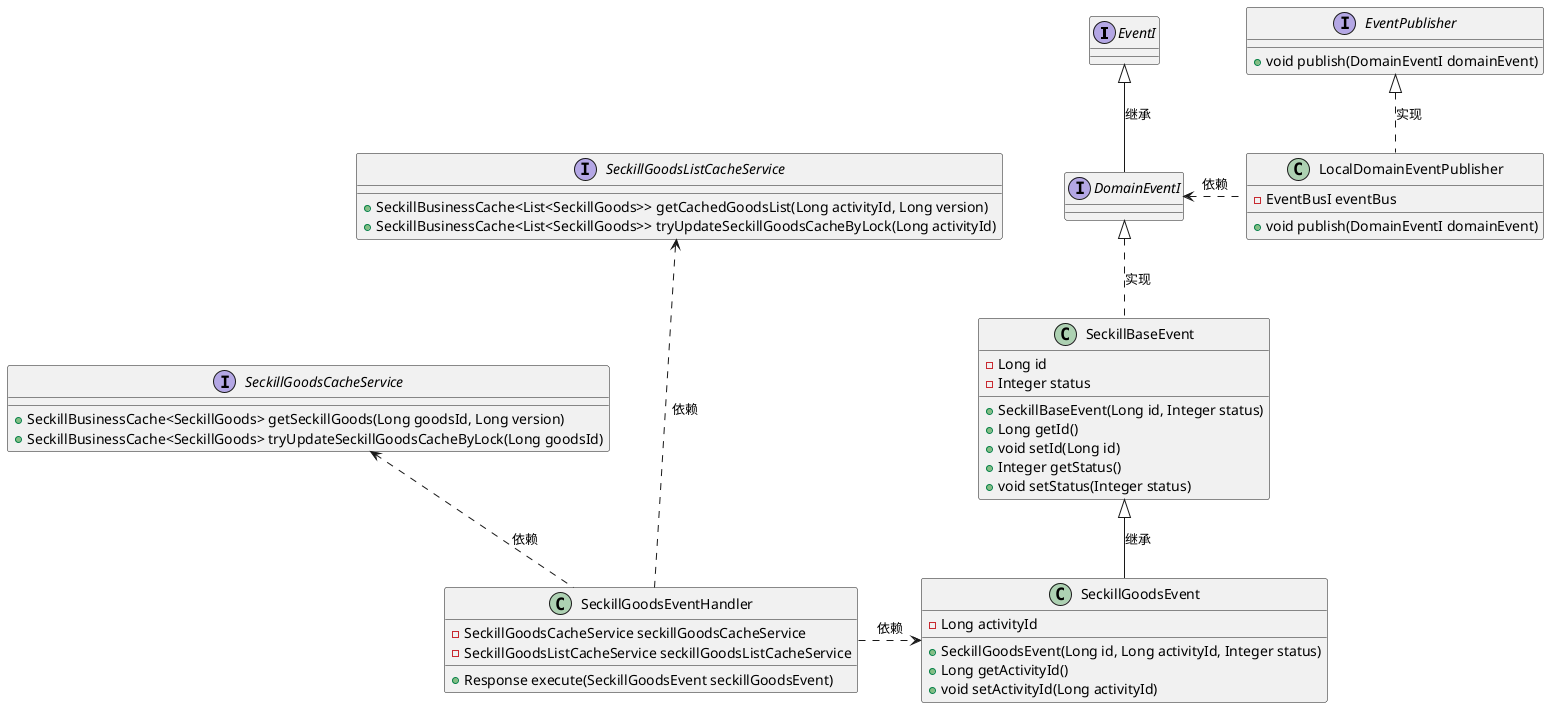@startuml
'https://plantuml.com/class-diagram


interface EventI

interface DomainEventI

interface EventPublisher{
    + void publish(DomainEventI domainEvent)
}

interface SeckillGoodsCacheService{
    + SeckillBusinessCache<SeckillGoods> getSeckillGoods(Long goodsId, Long version)
    + SeckillBusinessCache<SeckillGoods> tryUpdateSeckillGoodsCacheByLock(Long goodsId)
}

interface SeckillGoodsListCacheService{
    + SeckillBusinessCache<List<SeckillGoods>> getCachedGoodsList(Long activityId, Long version)
    + SeckillBusinessCache<List<SeckillGoods>> tryUpdateSeckillGoodsCacheByLock(Long activityId)
}

class SeckillBaseEvent{
    - Long id
    - Integer status
    + SeckillBaseEvent(Long id, Integer status)
    + Long getId()
    + void setId(Long id)
    + Integer getStatus()
    + void setStatus(Integer status)
}

class SeckillGoodsEvent{
    - Long activityId
    + SeckillGoodsEvent(Long id, Long activityId, Integer status)
    + Long getActivityId()
    + void setActivityId(Long activityId)
}

class LocalDomainEventPublisher{
    - EventBusI eventBus
    + void publish(DomainEventI domainEvent)
}

class SeckillGoodsEventHandler{
    - SeckillGoodsCacheService seckillGoodsCacheService
    - SeckillGoodsListCacheService seckillGoodsListCacheService
    + Response execute(SeckillGoodsEvent seckillGoodsEvent)
}

EventI <|-- DomainEventI : 继承
DomainEventI <|..  SeckillBaseEvent : 实现
EventPublisher <|.. LocalDomainEventPublisher : 实现
DomainEventI <. LocalDomainEventPublisher : 依赖
SeckillBaseEvent <|-- SeckillGoodsEvent : 继承
SeckillGoodsCacheService <.. SeckillGoodsEventHandler : 依赖
SeckillGoodsListCacheService <... SeckillGoodsEventHandler : 依赖
SeckillGoodsEventHandler.> SeckillGoodsEvent  : 依赖
@enduml